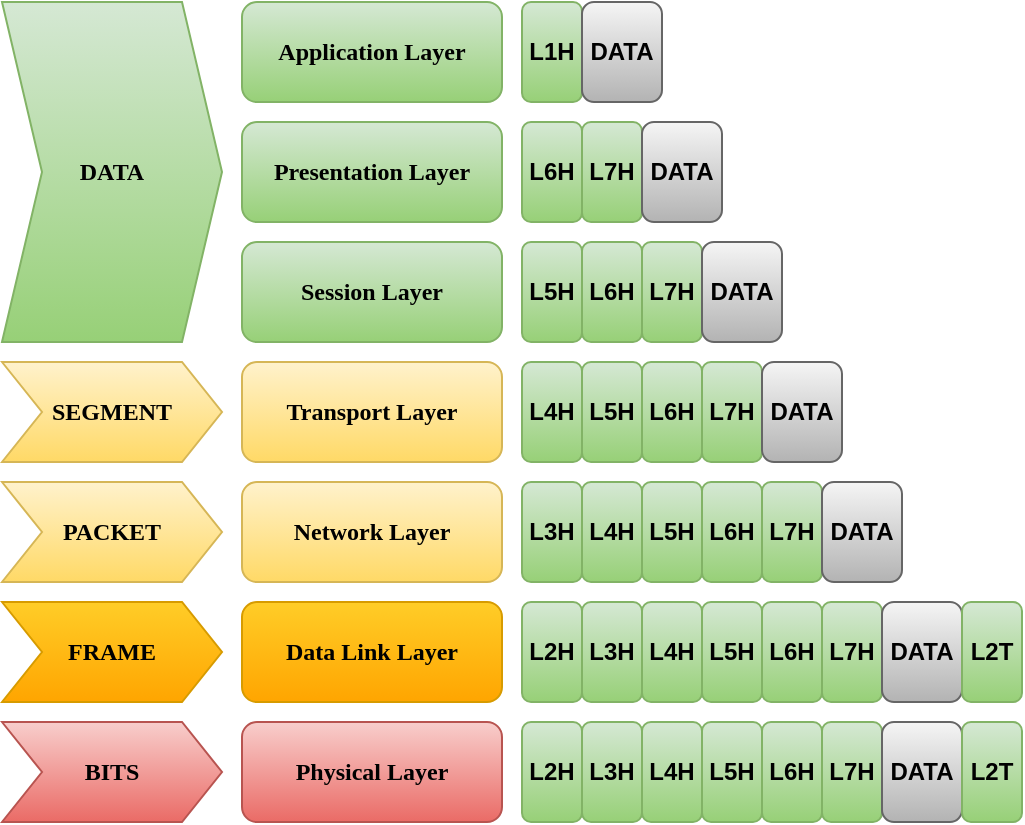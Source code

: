 <mxfile version="16.2.4" type="device"><diagram id="jWifqbmtNmBRTnDJekK4" name="Page-1"><mxGraphModel dx="985" dy="637" grid="1" gridSize="10" guides="1" tooltips="1" connect="1" arrows="1" fold="1" page="1" pageScale="1" pageWidth="827" pageHeight="1169" math="0" shadow="0"><root><mxCell id="0"/><mxCell id="1" parent="0"/><mxCell id="Eql6NfrGIQOovwpDjgGP-2" value="&lt;font face=&quot;Verdana&quot;&gt;&lt;b&gt;Physical Layer&lt;/b&gt;&lt;/font&gt;" style="rounded=1;whiteSpace=wrap;html=1;fillColor=#f8cecc;strokeColor=#b85450;gradientColor=#ea6b66;" vertex="1" parent="1"><mxGeometry x="140" y="380" width="130" height="50" as="geometry"/></mxCell><mxCell id="Eql6NfrGIQOovwpDjgGP-3" value="&lt;span style=&quot;font-family: &amp;#34;verdana&amp;#34;&quot;&gt;&lt;b&gt;Data Link Layer&lt;/b&gt;&lt;/span&gt;" style="rounded=1;whiteSpace=wrap;html=1;fillColor=#ffcd28;strokeColor=#d79b00;gradientColor=#ffa500;" vertex="1" parent="1"><mxGeometry x="140" y="320" width="130" height="50" as="geometry"/></mxCell><mxCell id="Eql6NfrGIQOovwpDjgGP-4" value="&lt;span style=&quot;font-family: &amp;#34;verdana&amp;#34;&quot;&gt;&lt;b&gt;Network Layer&lt;/b&gt;&lt;/span&gt;" style="rounded=1;whiteSpace=wrap;html=1;fillColor=#fff2cc;strokeColor=#d6b656;gradientColor=#ffd966;" vertex="1" parent="1"><mxGeometry x="140" y="260" width="130" height="50" as="geometry"/></mxCell><mxCell id="Eql6NfrGIQOovwpDjgGP-5" value="&lt;font face=&quot;Verdana&quot;&gt;&lt;b&gt;Transport Layer&lt;/b&gt;&lt;/font&gt;" style="rounded=1;whiteSpace=wrap;html=1;fillColor=#fff2cc;strokeColor=#d6b656;gradientColor=#ffd966;" vertex="1" parent="1"><mxGeometry x="140" y="200" width="130" height="50" as="geometry"/></mxCell><mxCell id="Eql6NfrGIQOovwpDjgGP-6" value="&lt;font face=&quot;Verdana&quot;&gt;&lt;b&gt;Session Layer&lt;/b&gt;&lt;/font&gt;" style="rounded=1;whiteSpace=wrap;html=1;fillColor=#d5e8d4;strokeColor=#82b366;gradientColor=#97d077;" vertex="1" parent="1"><mxGeometry x="140" y="140" width="130" height="50" as="geometry"/></mxCell><mxCell id="Eql6NfrGIQOovwpDjgGP-7" value="&lt;font face=&quot;Verdana&quot;&gt;&lt;b&gt;Presentation Layer&lt;/b&gt;&lt;/font&gt;" style="rounded=1;whiteSpace=wrap;html=1;fillColor=#d5e8d4;strokeColor=#82b366;gradientColor=#97d077;" vertex="1" parent="1"><mxGeometry x="140" y="80" width="130" height="50" as="geometry"/></mxCell><mxCell id="Eql6NfrGIQOovwpDjgGP-8" value="&lt;font face=&quot;Verdana&quot;&gt;&lt;b&gt;Application Layer&lt;/b&gt;&lt;/font&gt;" style="rounded=1;whiteSpace=wrap;html=1;fillColor=#d5e8d4;strokeColor=#82b366;gradientColor=#97d077;" vertex="1" parent="1"><mxGeometry x="140" y="20" width="130" height="50" as="geometry"/></mxCell><mxCell id="Eql6NfrGIQOovwpDjgGP-9" value="BITS" style="shape=step;perimeter=stepPerimeter;whiteSpace=wrap;html=1;fixedSize=1;fontFamily=Verdana;strokeColor=#b85450;fillColor=#f8cecc;gradientColor=#ea6b66;fontStyle=1" vertex="1" parent="1"><mxGeometry x="20" y="380" width="110" height="50" as="geometry"/></mxCell><mxCell id="Eql6NfrGIQOovwpDjgGP-10" value="FRAME" style="shape=step;perimeter=stepPerimeter;whiteSpace=wrap;html=1;fixedSize=1;fontFamily=Verdana;strokeColor=#d79b00;fillColor=#ffcd28;gradientColor=#ffa500;fontStyle=1" vertex="1" parent="1"><mxGeometry x="20" y="320" width="110" height="50" as="geometry"/></mxCell><mxCell id="Eql6NfrGIQOovwpDjgGP-11" value="PACKET" style="shape=step;perimeter=stepPerimeter;whiteSpace=wrap;html=1;fixedSize=1;fontFamily=Verdana;strokeColor=#d6b656;fillColor=#fff2cc;gradientColor=#ffd966;fontStyle=1" vertex="1" parent="1"><mxGeometry x="20" y="260" width="110" height="50" as="geometry"/></mxCell><mxCell id="Eql6NfrGIQOovwpDjgGP-12" value="SEGMENT" style="shape=step;perimeter=stepPerimeter;whiteSpace=wrap;html=1;fixedSize=1;fontFamily=Verdana;strokeColor=#d6b656;fillColor=#fff2cc;gradientColor=#ffd966;fontStyle=1" vertex="1" parent="1"><mxGeometry x="20" y="200" width="110" height="50" as="geometry"/></mxCell><mxCell id="Eql6NfrGIQOovwpDjgGP-13" value="DATA" style="shape=step;perimeter=stepPerimeter;whiteSpace=wrap;html=1;fixedSize=1;fontFamily=Verdana;strokeColor=#82b366;fillColor=#d5e8d4;gradientColor=#97d077;fontStyle=1" vertex="1" parent="1"><mxGeometry x="20" y="20" width="110" height="170" as="geometry"/></mxCell><mxCell id="Eql6NfrGIQOovwpDjgGP-17" value="L1H" style="rounded=1;whiteSpace=wrap;html=1;fillColor=#d5e8d4;strokeColor=#82b366;gradientColor=#97d077;fontStyle=1" vertex="1" parent="1"><mxGeometry x="280" y="20" width="30" height="50" as="geometry"/></mxCell><mxCell id="Eql6NfrGIQOovwpDjgGP-18" value="DATA" style="rounded=1;whiteSpace=wrap;html=1;fillColor=#f5f5f5;strokeColor=#666666;gradientColor=#b3b3b3;fontStyle=1" vertex="1" parent="1"><mxGeometry x="310" y="20" width="40" height="50" as="geometry"/></mxCell><mxCell id="Eql6NfrGIQOovwpDjgGP-19" value="L7H" style="rounded=1;whiteSpace=wrap;html=1;fillColor=#d5e8d4;strokeColor=#82b366;gradientColor=#97d077;fontStyle=1" vertex="1" parent="1"><mxGeometry x="310" y="80" width="30" height="50" as="geometry"/></mxCell><mxCell id="Eql6NfrGIQOovwpDjgGP-20" value="DATA" style="rounded=1;whiteSpace=wrap;html=1;fillColor=#f5f5f5;strokeColor=#666666;gradientColor=#b3b3b3;fontStyle=1" vertex="1" parent="1"><mxGeometry x="340" y="80" width="40" height="50" as="geometry"/></mxCell><mxCell id="Eql6NfrGIQOovwpDjgGP-21" value="L6H" style="rounded=1;whiteSpace=wrap;html=1;fillColor=#d5e8d4;strokeColor=#82b366;gradientColor=#97d077;fontStyle=1" vertex="1" parent="1"><mxGeometry x="280" y="80" width="30" height="50" as="geometry"/></mxCell><mxCell id="Eql6NfrGIQOovwpDjgGP-22" value="L7H" style="rounded=1;whiteSpace=wrap;html=1;fillColor=#d5e8d4;strokeColor=#82b366;gradientColor=#97d077;fontStyle=1" vertex="1" parent="1"><mxGeometry x="340" y="140" width="30" height="50" as="geometry"/></mxCell><mxCell id="Eql6NfrGIQOovwpDjgGP-23" value="DATA" style="rounded=1;whiteSpace=wrap;html=1;fillColor=#f5f5f5;strokeColor=#666666;gradientColor=#b3b3b3;fontStyle=1" vertex="1" parent="1"><mxGeometry x="370" y="140" width="40" height="50" as="geometry"/></mxCell><mxCell id="Eql6NfrGIQOovwpDjgGP-24" value="L6H" style="rounded=1;whiteSpace=wrap;html=1;fillColor=#d5e8d4;strokeColor=#82b366;gradientColor=#97d077;fontStyle=1" vertex="1" parent="1"><mxGeometry x="310" y="140" width="30" height="50" as="geometry"/></mxCell><mxCell id="Eql6NfrGIQOovwpDjgGP-25" value="L7H" style="rounded=1;whiteSpace=wrap;html=1;fillColor=#d5e8d4;strokeColor=#82b366;gradientColor=#97d077;fontStyle=1" vertex="1" parent="1"><mxGeometry x="370" y="200" width="30" height="50" as="geometry"/></mxCell><mxCell id="Eql6NfrGIQOovwpDjgGP-26" value="DATA" style="rounded=1;whiteSpace=wrap;html=1;fillColor=#f5f5f5;strokeColor=#666666;gradientColor=#b3b3b3;fontStyle=1" vertex="1" parent="1"><mxGeometry x="400" y="200" width="40" height="50" as="geometry"/></mxCell><mxCell id="Eql6NfrGIQOovwpDjgGP-27" value="L6H" style="rounded=1;whiteSpace=wrap;html=1;fillColor=#d5e8d4;strokeColor=#82b366;gradientColor=#97d077;fontStyle=1" vertex="1" parent="1"><mxGeometry x="340" y="200" width="30" height="50" as="geometry"/></mxCell><mxCell id="Eql6NfrGIQOovwpDjgGP-28" value="L7H" style="rounded=1;whiteSpace=wrap;html=1;fillColor=#d5e8d4;strokeColor=#82b366;gradientColor=#97d077;fontStyle=1" vertex="1" parent="1"><mxGeometry x="400" y="260" width="30" height="50" as="geometry"/></mxCell><mxCell id="Eql6NfrGIQOovwpDjgGP-29" value="DATA" style="rounded=1;whiteSpace=wrap;html=1;fillColor=#f5f5f5;strokeColor=#666666;gradientColor=#b3b3b3;fontStyle=1" vertex="1" parent="1"><mxGeometry x="430" y="260" width="40" height="50" as="geometry"/></mxCell><mxCell id="Eql6NfrGIQOovwpDjgGP-30" value="L6H" style="rounded=1;whiteSpace=wrap;html=1;fillColor=#d5e8d4;strokeColor=#82b366;gradientColor=#97d077;fontStyle=1" vertex="1" parent="1"><mxGeometry x="370" y="260" width="30" height="50" as="geometry"/></mxCell><mxCell id="Eql6NfrGIQOovwpDjgGP-31" value="L7H" style="rounded=1;whiteSpace=wrap;html=1;fillColor=#d5e8d4;strokeColor=#82b366;gradientColor=#97d077;fontStyle=1" vertex="1" parent="1"><mxGeometry x="430" y="320" width="30" height="50" as="geometry"/></mxCell><mxCell id="Eql6NfrGIQOovwpDjgGP-32" value="DATA" style="rounded=1;whiteSpace=wrap;html=1;fillColor=#f5f5f5;strokeColor=#666666;gradientColor=#b3b3b3;fontStyle=1" vertex="1" parent="1"><mxGeometry x="460" y="320" width="40" height="50" as="geometry"/></mxCell><mxCell id="Eql6NfrGIQOovwpDjgGP-33" value="L6H" style="rounded=1;whiteSpace=wrap;html=1;fillColor=#d5e8d4;strokeColor=#82b366;gradientColor=#97d077;fontStyle=1" vertex="1" parent="1"><mxGeometry x="400" y="320" width="30" height="50" as="geometry"/></mxCell><mxCell id="Eql6NfrGIQOovwpDjgGP-34" value="L5H" style="rounded=1;whiteSpace=wrap;html=1;fillColor=#d5e8d4;strokeColor=#82b366;gradientColor=#97d077;fontStyle=1" vertex="1" parent="1"><mxGeometry x="280" y="140" width="30" height="50" as="geometry"/></mxCell><mxCell id="Eql6NfrGIQOovwpDjgGP-35" value="L5H" style="rounded=1;whiteSpace=wrap;html=1;fillColor=#d5e8d4;strokeColor=#82b366;gradientColor=#97d077;fontStyle=1" vertex="1" parent="1"><mxGeometry x="310" y="200" width="30" height="50" as="geometry"/></mxCell><mxCell id="Eql6NfrGIQOovwpDjgGP-36" value="L4H" style="rounded=1;whiteSpace=wrap;html=1;fillColor=#d5e8d4;strokeColor=#82b366;gradientColor=#97d077;fontStyle=1" vertex="1" parent="1"><mxGeometry x="280" y="200" width="30" height="50" as="geometry"/></mxCell><mxCell id="Eql6NfrGIQOovwpDjgGP-37" value="L3H" style="rounded=1;whiteSpace=wrap;html=1;fillColor=#d5e8d4;strokeColor=#82b366;gradientColor=#97d077;fontStyle=1" vertex="1" parent="1"><mxGeometry x="280" y="260" width="30" height="50" as="geometry"/></mxCell><mxCell id="Eql6NfrGIQOovwpDjgGP-38" value="L4H" style="rounded=1;whiteSpace=wrap;html=1;fillColor=#d5e8d4;strokeColor=#82b366;gradientColor=#97d077;fontStyle=1" vertex="1" parent="1"><mxGeometry x="310" y="260" width="30" height="50" as="geometry"/></mxCell><mxCell id="Eql6NfrGIQOovwpDjgGP-39" value="L5H" style="rounded=1;whiteSpace=wrap;html=1;fillColor=#d5e8d4;strokeColor=#82b366;gradientColor=#97d077;fontStyle=1" vertex="1" parent="1"><mxGeometry x="340" y="260" width="30" height="50" as="geometry"/></mxCell><mxCell id="Eql6NfrGIQOovwpDjgGP-40" value="L2H" style="rounded=1;whiteSpace=wrap;html=1;fillColor=#d5e8d4;strokeColor=#82b366;gradientColor=#97d077;fontStyle=1" vertex="1" parent="1"><mxGeometry x="280" y="320" width="30" height="50" as="geometry"/></mxCell><mxCell id="Eql6NfrGIQOovwpDjgGP-41" value="L3H" style="rounded=1;whiteSpace=wrap;html=1;fillColor=#d5e8d4;strokeColor=#82b366;gradientColor=#97d077;fontStyle=1" vertex="1" parent="1"><mxGeometry x="310" y="320" width="30" height="50" as="geometry"/></mxCell><mxCell id="Eql6NfrGIQOovwpDjgGP-42" value="L4H" style="rounded=1;whiteSpace=wrap;html=1;fillColor=#d5e8d4;strokeColor=#82b366;gradientColor=#97d077;fontStyle=1" vertex="1" parent="1"><mxGeometry x="340" y="320" width="30" height="50" as="geometry"/></mxCell><mxCell id="Eql6NfrGIQOovwpDjgGP-43" value="L5H" style="rounded=1;whiteSpace=wrap;html=1;fillColor=#d5e8d4;strokeColor=#82b366;gradientColor=#97d077;fontStyle=1" vertex="1" parent="1"><mxGeometry x="370" y="320" width="30" height="50" as="geometry"/></mxCell><mxCell id="Eql6NfrGIQOovwpDjgGP-44" value="L2T" style="rounded=1;whiteSpace=wrap;html=1;fillColor=#d5e8d4;strokeColor=#82b366;gradientColor=#97d077;fontStyle=1" vertex="1" parent="1"><mxGeometry x="500" y="320" width="30" height="50" as="geometry"/></mxCell><mxCell id="Eql6NfrGIQOovwpDjgGP-45" value="L7H" style="rounded=1;whiteSpace=wrap;html=1;fillColor=#d5e8d4;strokeColor=#82b366;gradientColor=#97d077;fontStyle=1" vertex="1" parent="1"><mxGeometry x="430" y="380" width="30" height="50" as="geometry"/></mxCell><mxCell id="Eql6NfrGIQOovwpDjgGP-46" value="DATA" style="rounded=1;whiteSpace=wrap;html=1;fillColor=#f5f5f5;strokeColor=#666666;gradientColor=#b3b3b3;fontStyle=1" vertex="1" parent="1"><mxGeometry x="460" y="380" width="40" height="50" as="geometry"/></mxCell><mxCell id="Eql6NfrGIQOovwpDjgGP-47" value="L6H" style="rounded=1;whiteSpace=wrap;html=1;fillColor=#d5e8d4;strokeColor=#82b366;gradientColor=#97d077;fontStyle=1" vertex="1" parent="1"><mxGeometry x="400" y="380" width="30" height="50" as="geometry"/></mxCell><mxCell id="Eql6NfrGIQOovwpDjgGP-48" value="L2H" style="rounded=1;whiteSpace=wrap;html=1;fillColor=#d5e8d4;strokeColor=#82b366;gradientColor=#97d077;fontStyle=1" vertex="1" parent="1"><mxGeometry x="280" y="380" width="30" height="50" as="geometry"/></mxCell><mxCell id="Eql6NfrGIQOovwpDjgGP-49" value="L3H" style="rounded=1;whiteSpace=wrap;html=1;fillColor=#d5e8d4;strokeColor=#82b366;gradientColor=#97d077;fontStyle=1" vertex="1" parent="1"><mxGeometry x="310" y="380" width="30" height="50" as="geometry"/></mxCell><mxCell id="Eql6NfrGIQOovwpDjgGP-50" value="L4H" style="rounded=1;whiteSpace=wrap;html=1;fillColor=#d5e8d4;strokeColor=#82b366;gradientColor=#97d077;fontStyle=1" vertex="1" parent="1"><mxGeometry x="340" y="380" width="30" height="50" as="geometry"/></mxCell><mxCell id="Eql6NfrGIQOovwpDjgGP-51" value="L5H" style="rounded=1;whiteSpace=wrap;html=1;fillColor=#d5e8d4;strokeColor=#82b366;gradientColor=#97d077;fontStyle=1" vertex="1" parent="1"><mxGeometry x="370" y="380" width="30" height="50" as="geometry"/></mxCell><mxCell id="Eql6NfrGIQOovwpDjgGP-52" value="L2T" style="rounded=1;whiteSpace=wrap;html=1;fillColor=#d5e8d4;strokeColor=#82b366;gradientColor=#97d077;fontStyle=1" vertex="1" parent="1"><mxGeometry x="500" y="380" width="30" height="50" as="geometry"/></mxCell></root></mxGraphModel></diagram></mxfile>